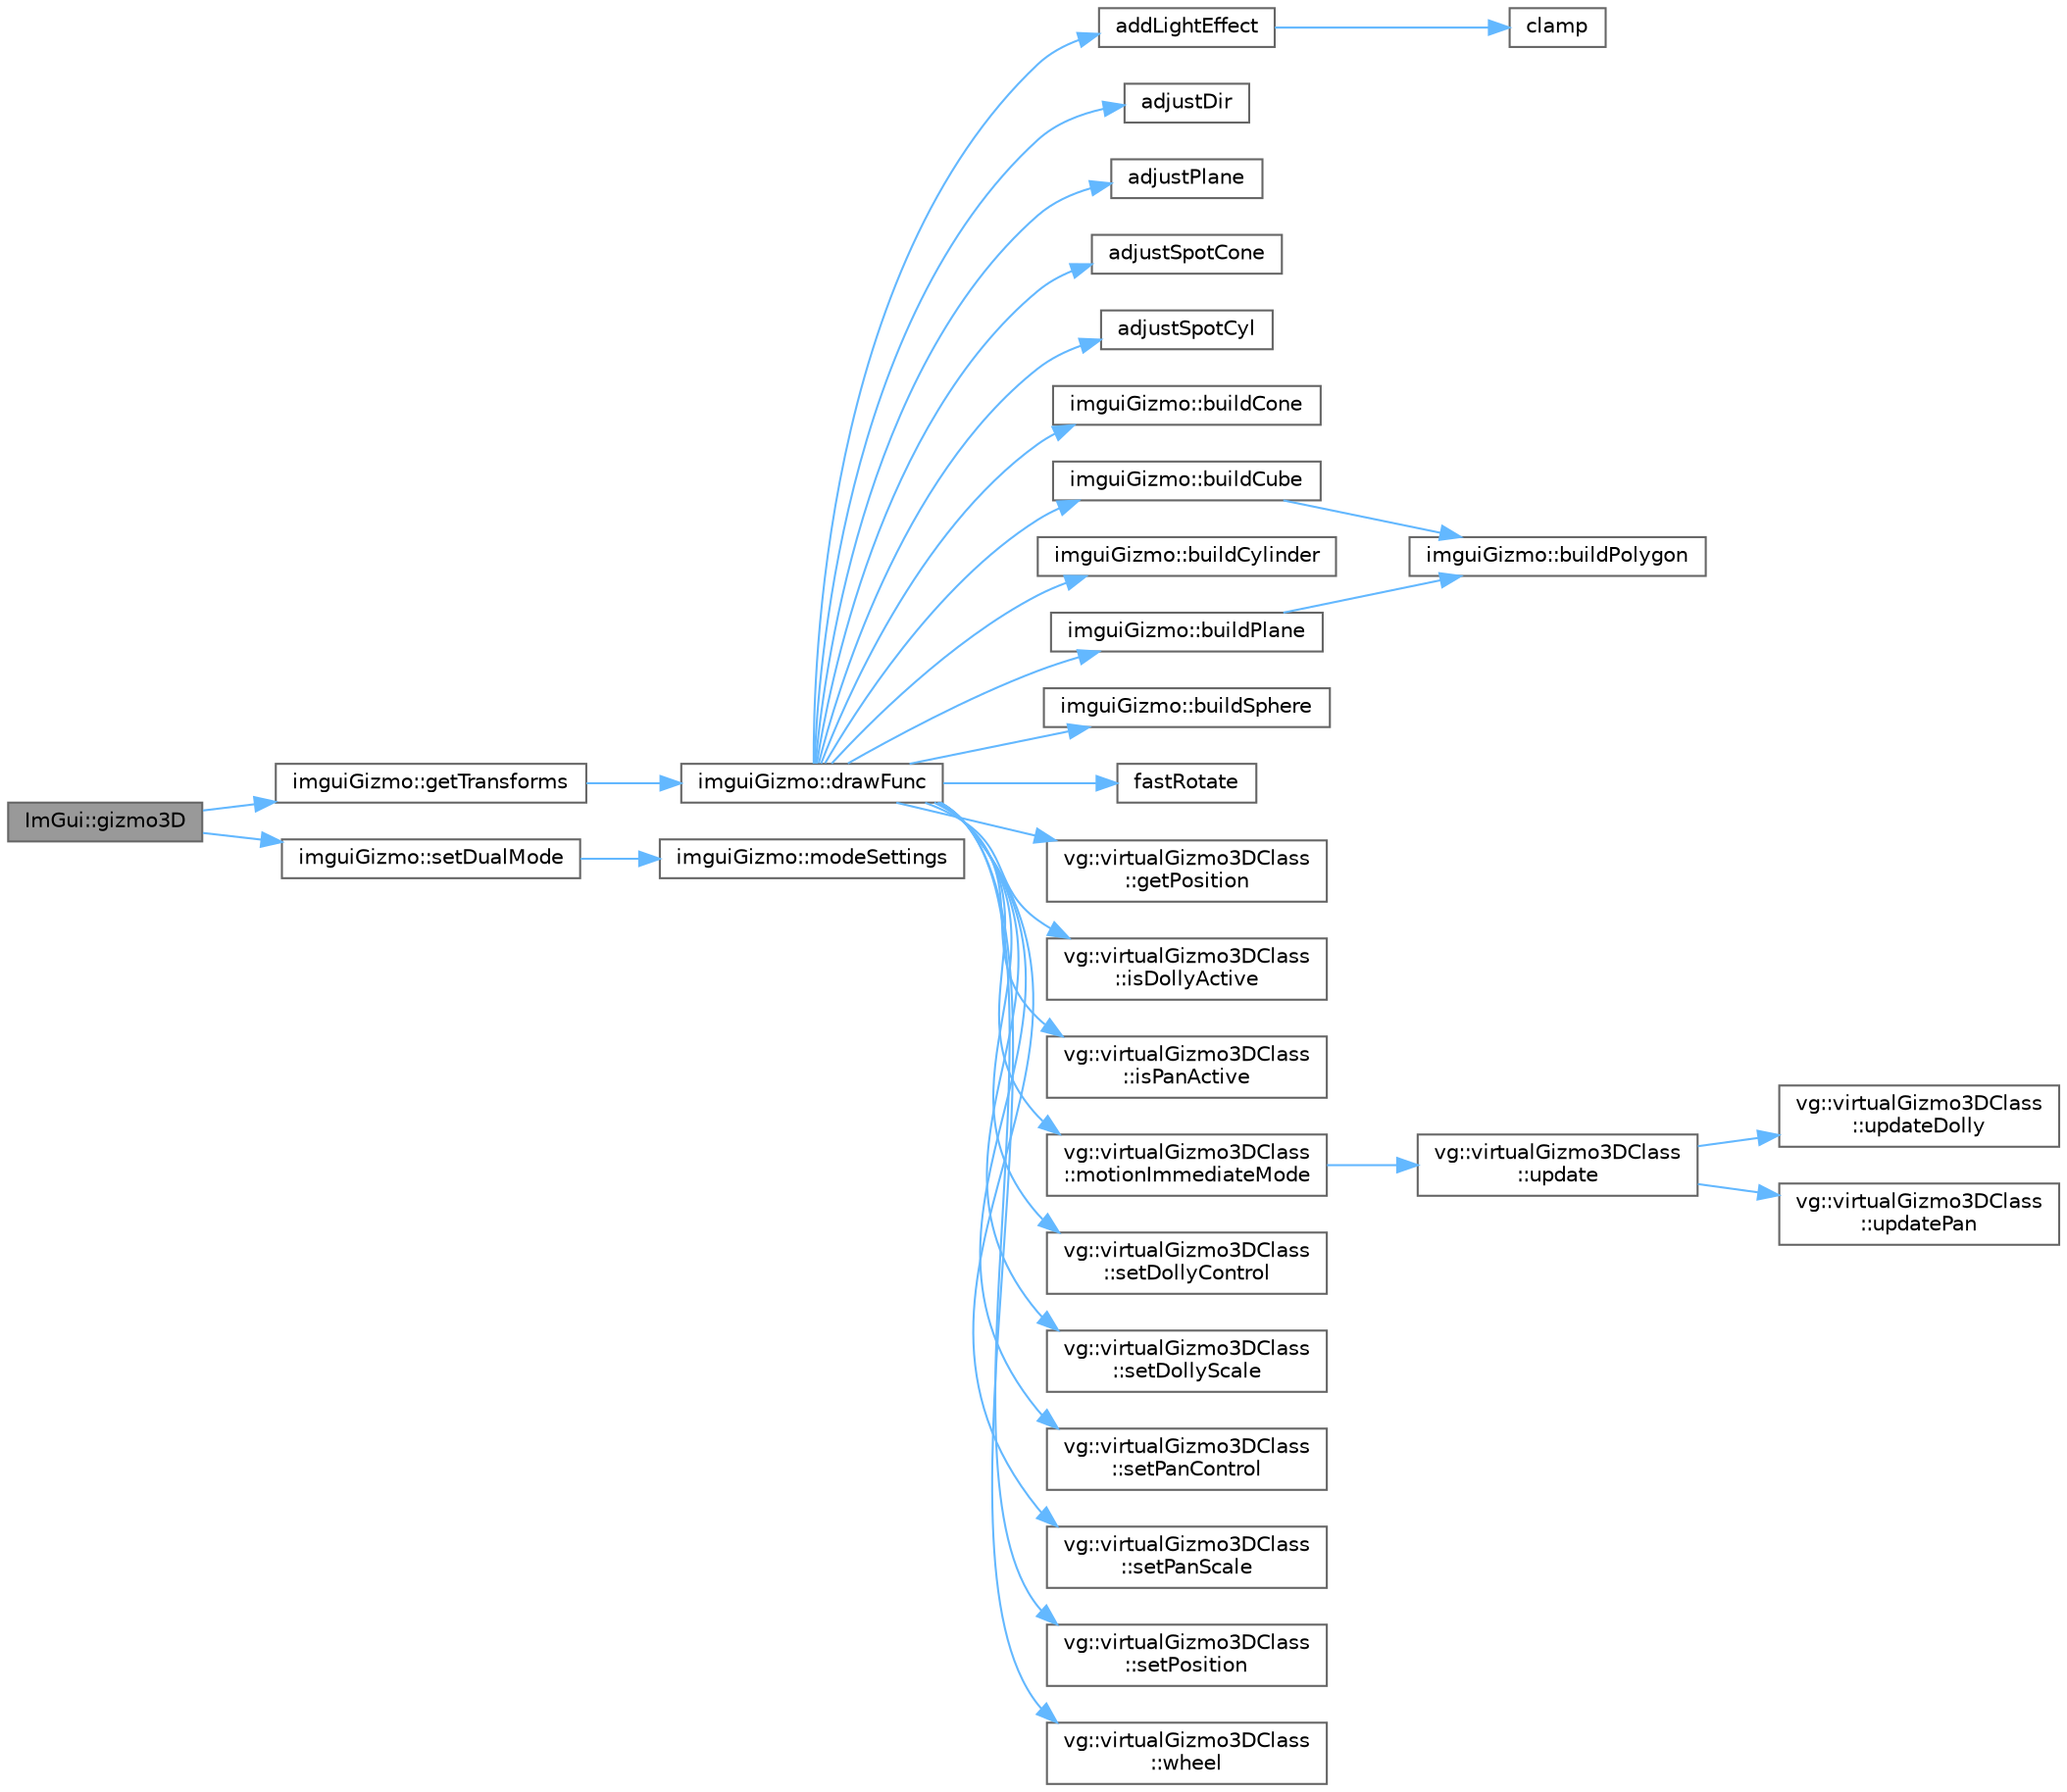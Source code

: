 digraph "ImGui::gizmo3D"
{
 // LATEX_PDF_SIZE
  bgcolor="transparent";
  edge [fontname=Helvetica,fontsize=10,labelfontname=Helvetica,labelfontsize=10];
  node [fontname=Helvetica,fontsize=10,shape=box,height=0.2,width=0.4];
  rankdir="LR";
  Node1 [id="Node000001",label="ImGui::gizmo3D",height=0.2,width=0.4,color="gray40", fillcolor="grey60", style="filled", fontcolor="black",tooltip=" "];
  Node1 -> Node2 [id="edge1_Node000001_Node000002",color="steelblue1",style="solid",tooltip=" "];
  Node2 [id="Node000002",label="imguiGizmo::getTransforms",height=0.2,width=0.4,color="grey40", fillcolor="white", style="filled",URL="$structimgui_gizmo.html#a241e926bd8739c54983bcd91be4b6ae3",tooltip=" "];
  Node2 -> Node3 [id="edge2_Node000002_Node000003",color="steelblue1",style="solid",tooltip=" "];
  Node3 [id="Node000003",label="imguiGizmo::drawFunc",height=0.2,width=0.4,color="grey40", fillcolor="white", style="filled",URL="$structimgui_gizmo.html#a2c005d30d9ee3d3937373021936c1767",tooltip=" "];
  Node3 -> Node4 [id="edge3_Node000003_Node000004",color="steelblue1",style="solid",tooltip=" "];
  Node4 [id="Node000004",label="addLightEffect",height=0.2,width=0.4,color="grey40", fillcolor="white", style="filled",URL="$im_gu_i_z_m_oquat_8cpp.html#aed1ab0cf6cd9a5577f8b3bf479b054a4",tooltip=" "];
  Node4 -> Node5 [id="edge4_Node000004_Node000005",color="steelblue1",style="solid",tooltip=" "];
  Node5 [id="Node000005",label="clamp",height=0.2,width=0.4,color="grey40", fillcolor="white", style="filled",URL="$im_gu_i_z_m_oquat_8cpp.html#a9cc0162808c931d9c4a897ad3b530f33",tooltip=" "];
  Node3 -> Node6 [id="edge5_Node000003_Node000006",color="steelblue1",style="solid",tooltip=" "];
  Node6 [id="Node000006",label="adjustDir",height=0.2,width=0.4,color="grey40", fillcolor="white", style="filled",URL="$im_gu_i_z_m_oquat_8cpp.html#aaa7018d6909cd9dc1a265bff7fb05df7",tooltip=" "];
  Node3 -> Node7 [id="edge6_Node000003_Node000007",color="steelblue1",style="solid",tooltip=" "];
  Node7 [id="Node000007",label="adjustPlane",height=0.2,width=0.4,color="grey40", fillcolor="white", style="filled",URL="$im_gu_i_z_m_oquat_8cpp.html#a9864d144315689c50b7be22a069f8bff",tooltip=" "];
  Node3 -> Node8 [id="edge7_Node000003_Node000008",color="steelblue1",style="solid",tooltip=" "];
  Node8 [id="Node000008",label="adjustSpotCone",height=0.2,width=0.4,color="grey40", fillcolor="white", style="filled",URL="$im_gu_i_z_m_oquat_8cpp.html#aa25f2a49a2799272e85b94fe5e311e57",tooltip=" "];
  Node3 -> Node9 [id="edge8_Node000003_Node000009",color="steelblue1",style="solid",tooltip=" "];
  Node9 [id="Node000009",label="adjustSpotCyl",height=0.2,width=0.4,color="grey40", fillcolor="white", style="filled",URL="$im_gu_i_z_m_oquat_8cpp.html#af2bbddbb324b64ed55a784f4fad9f508",tooltip=" "];
  Node3 -> Node10 [id="edge9_Node000003_Node000010",color="steelblue1",style="solid",tooltip=" "];
  Node10 [id="Node000010",label="imguiGizmo::buildCone",height=0.2,width=0.4,color="grey40", fillcolor="white", style="filled",URL="$structimgui_gizmo.html#a856cebfa9b17a42c8bb41f2ad5c4c7ad",tooltip=" "];
  Node3 -> Node11 [id="edge10_Node000003_Node000011",color="steelblue1",style="solid",tooltip=" "];
  Node11 [id="Node000011",label="imguiGizmo::buildCube",height=0.2,width=0.4,color="grey40", fillcolor="white", style="filled",URL="$structimgui_gizmo.html#a8a2aa16eb6a451cc8a6457cef9762842",tooltip=" "];
  Node11 -> Node12 [id="edge11_Node000011_Node000012",color="steelblue1",style="solid",tooltip=" "];
  Node12 [id="Node000012",label="imguiGizmo::buildPolygon",height=0.2,width=0.4,color="grey40", fillcolor="white", style="filled",URL="$structimgui_gizmo.html#af1224dadf019b8d7854b2af9ff056740",tooltip=" "];
  Node3 -> Node13 [id="edge12_Node000003_Node000013",color="steelblue1",style="solid",tooltip=" "];
  Node13 [id="Node000013",label="imguiGizmo::buildCylinder",height=0.2,width=0.4,color="grey40", fillcolor="white", style="filled",URL="$structimgui_gizmo.html#a88e48fdd750f2a4d98bf8708815994c5",tooltip=" "];
  Node3 -> Node14 [id="edge13_Node000003_Node000014",color="steelblue1",style="solid",tooltip=" "];
  Node14 [id="Node000014",label="imguiGizmo::buildPlane",height=0.2,width=0.4,color="grey40", fillcolor="white", style="filled",URL="$structimgui_gizmo.html#aa38df17db1988ec11ae907d51a60ce5b",tooltip=" "];
  Node14 -> Node12 [id="edge14_Node000014_Node000012",color="steelblue1",style="solid",tooltip=" "];
  Node3 -> Node15 [id="edge15_Node000003_Node000015",color="steelblue1",style="solid",tooltip=" "];
  Node15 [id="Node000015",label="imguiGizmo::buildSphere",height=0.2,width=0.4,color="grey40", fillcolor="white", style="filled",URL="$structimgui_gizmo.html#a9c41101c97a6674759789700296500fb",tooltip=" "];
  Node3 -> Node16 [id="edge16_Node000003_Node000016",color="steelblue1",style="solid",tooltip=" "];
  Node16 [id="Node000016",label="fastRotate",height=0.2,width=0.4,color="grey40", fillcolor="white", style="filled",URL="$im_gu_i_z_m_oquat_8cpp.html#a4e1b23ad76224cf8bf86fcf3af711b71",tooltip=" "];
  Node3 -> Node17 [id="edge17_Node000003_Node000017",color="steelblue1",style="solid",tooltip=" "];
  Node17 [id="Node000017",label="vg::virtualGizmo3DClass\l::getPosition",height=0.2,width=0.4,color="grey40", fillcolor="white", style="filled",URL="$classvg_1_1virtual_gizmo3_d_class.html#ad714f7e46aa175eb84eb314c4ff8281c",tooltip=" "];
  Node3 -> Node18 [id="edge18_Node000003_Node000018",color="steelblue1",style="solid",tooltip=" "];
  Node18 [id="Node000018",label="vg::virtualGizmo3DClass\l::isDollyActive",height=0.2,width=0.4,color="grey40", fillcolor="white", style="filled",URL="$classvg_1_1virtual_gizmo3_d_class.html#ac23423feb7adc5a907868051aa2b5a93",tooltip=" "];
  Node3 -> Node19 [id="edge19_Node000003_Node000019",color="steelblue1",style="solid",tooltip=" "];
  Node19 [id="Node000019",label="vg::virtualGizmo3DClass\l::isPanActive",height=0.2,width=0.4,color="grey40", fillcolor="white", style="filled",URL="$classvg_1_1virtual_gizmo3_d_class.html#a4d220464d03f326be2cf742ea29de60f",tooltip=" "];
  Node3 -> Node20 [id="edge20_Node000003_Node000020",color="steelblue1",style="solid",tooltip=" "];
  Node20 [id="Node000020",label="vg::virtualGizmo3DClass\l::motionImmediateMode",height=0.2,width=0.4,color="grey40", fillcolor="white", style="filled",URL="$classvg_1_1virtual_gizmo3_d_class.html#a33ee1f012cf75e9ea8d0b44683fcf583",tooltip=" "];
  Node20 -> Node21 [id="edge21_Node000020_Node000021",color="steelblue1",style="solid",tooltip=" "];
  Node21 [id="Node000021",label="vg::virtualGizmo3DClass\l::update",height=0.2,width=0.4,color="grey40", fillcolor="white", style="filled",URL="$classvg_1_1virtual_gizmo3_d_class.html#aeee8276d0bc52a43596ae133d3d80056",tooltip=" "];
  Node21 -> Node22 [id="edge22_Node000021_Node000022",color="steelblue1",style="solid",tooltip=" "];
  Node22 [id="Node000022",label="vg::virtualGizmo3DClass\l::updateDolly",height=0.2,width=0.4,color="grey40", fillcolor="white", style="filled",URL="$classvg_1_1virtual_gizmo3_d_class.html#aea2d3bf7c10830ab1ec670eb5ec6eed0",tooltip=" "];
  Node21 -> Node23 [id="edge23_Node000021_Node000023",color="steelblue1",style="solid",tooltip=" "];
  Node23 [id="Node000023",label="vg::virtualGizmo3DClass\l::updatePan",height=0.2,width=0.4,color="grey40", fillcolor="white", style="filled",URL="$classvg_1_1virtual_gizmo3_d_class.html#a460796d1b371473a4c679d34e9b66587",tooltip=" "];
  Node3 -> Node24 [id="edge24_Node000003_Node000024",color="steelblue1",style="solid",tooltip=" "];
  Node24 [id="Node000024",label="vg::virtualGizmo3DClass\l::setDollyControl",height=0.2,width=0.4,color="grey40", fillcolor="white", style="filled",URL="$classvg_1_1virtual_gizmo3_d_class.html#a328d58fb19467f2bcee8c2b85b1f46a3",tooltip=" "];
  Node3 -> Node25 [id="edge25_Node000003_Node000025",color="steelblue1",style="solid",tooltip=" "];
  Node25 [id="Node000025",label="vg::virtualGizmo3DClass\l::setDollyScale",height=0.2,width=0.4,color="grey40", fillcolor="white", style="filled",URL="$classvg_1_1virtual_gizmo3_d_class.html#aab45776f61bc9b8de275c9417625ef93",tooltip=" "];
  Node3 -> Node26 [id="edge26_Node000003_Node000026",color="steelblue1",style="solid",tooltip=" "];
  Node26 [id="Node000026",label="vg::virtualGizmo3DClass\l::setPanControl",height=0.2,width=0.4,color="grey40", fillcolor="white", style="filled",URL="$classvg_1_1virtual_gizmo3_d_class.html#a683ae1322a38df2a5f17a47a3639b50f",tooltip=" "];
  Node3 -> Node27 [id="edge27_Node000003_Node000027",color="steelblue1",style="solid",tooltip=" "];
  Node27 [id="Node000027",label="vg::virtualGizmo3DClass\l::setPanScale",height=0.2,width=0.4,color="grey40", fillcolor="white", style="filled",URL="$classvg_1_1virtual_gizmo3_d_class.html#a39b3d50e10a1fac79f20c953966a4787",tooltip=" "];
  Node3 -> Node28 [id="edge28_Node000003_Node000028",color="steelblue1",style="solid",tooltip=" "];
  Node28 [id="Node000028",label="vg::virtualGizmo3DClass\l::setPosition",height=0.2,width=0.4,color="grey40", fillcolor="white", style="filled",URL="$classvg_1_1virtual_gizmo3_d_class.html#a07e7ac9eb427c86beaa8220c0a2bc872",tooltip=" "];
  Node3 -> Node29 [id="edge29_Node000003_Node000029",color="steelblue1",style="solid",tooltip=" "];
  Node29 [id="Node000029",label="vg::virtualGizmo3DClass\l::wheel",height=0.2,width=0.4,color="grey40", fillcolor="white", style="filled",URL="$classvg_1_1virtual_gizmo3_d_class.html#ac168045067fb9e2a4f59be235710b9ff",tooltip=" "];
  Node1 -> Node30 [id="edge30_Node000001_Node000030",color="steelblue1",style="solid",tooltip=" "];
  Node30 [id="Node000030",label="imguiGizmo::setDualMode",height=0.2,width=0.4,color="grey40", fillcolor="white", style="filled",URL="$structimgui_gizmo.html#a163bf6a9b67d7425d40e76e8fbbf88c3",tooltip=" "];
  Node30 -> Node31 [id="edge31_Node000030_Node000031",color="steelblue1",style="solid",tooltip=" "];
  Node31 [id="Node000031",label="imguiGizmo::modeSettings",height=0.2,width=0.4,color="grey40", fillcolor="white", style="filled",URL="$structimgui_gizmo.html#adf31dac6ad601d65be0fe08e8f29712a",tooltip=" "];
}
